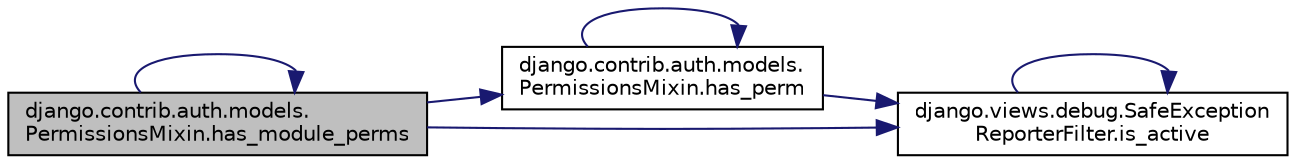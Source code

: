 digraph "django.contrib.auth.models.PermissionsMixin.has_module_perms"
{
 // LATEX_PDF_SIZE
  edge [fontname="Helvetica",fontsize="10",labelfontname="Helvetica",labelfontsize="10"];
  node [fontname="Helvetica",fontsize="10",shape=record];
  rankdir="LR";
  Node1 [label="django.contrib.auth.models.\lPermissionsMixin.has_module_perms",height=0.2,width=0.4,color="black", fillcolor="grey75", style="filled", fontcolor="black",tooltip=" "];
  Node1 -> Node1 [color="midnightblue",fontsize="10",style="solid",fontname="Helvetica"];
  Node1 -> Node2 [color="midnightblue",fontsize="10",style="solid",fontname="Helvetica"];
  Node2 [label="django.contrib.auth.models.\lPermissionsMixin.has_perm",height=0.2,width=0.4,color="black", fillcolor="white", style="filled",URL="$d1/d19/classdjango_1_1contrib_1_1auth_1_1models_1_1_permissions_mixin.html#a37141152b9d3fe8bfb73f593c000c430",tooltip=" "];
  Node2 -> Node2 [color="midnightblue",fontsize="10",style="solid",fontname="Helvetica"];
  Node2 -> Node3 [color="midnightblue",fontsize="10",style="solid",fontname="Helvetica"];
  Node3 [label="django.views.debug.SafeException\lReporterFilter.is_active",height=0.2,width=0.4,color="black", fillcolor="white", style="filled",URL="$d9/d4d/classdjango_1_1views_1_1debug_1_1_safe_exception_reporter_filter.html#ad8a70cb71dbd36f827770c0111f8db5d",tooltip=" "];
  Node3 -> Node3 [color="midnightblue",fontsize="10",style="solid",fontname="Helvetica"];
  Node1 -> Node3 [color="midnightblue",fontsize="10",style="solid",fontname="Helvetica"];
}

